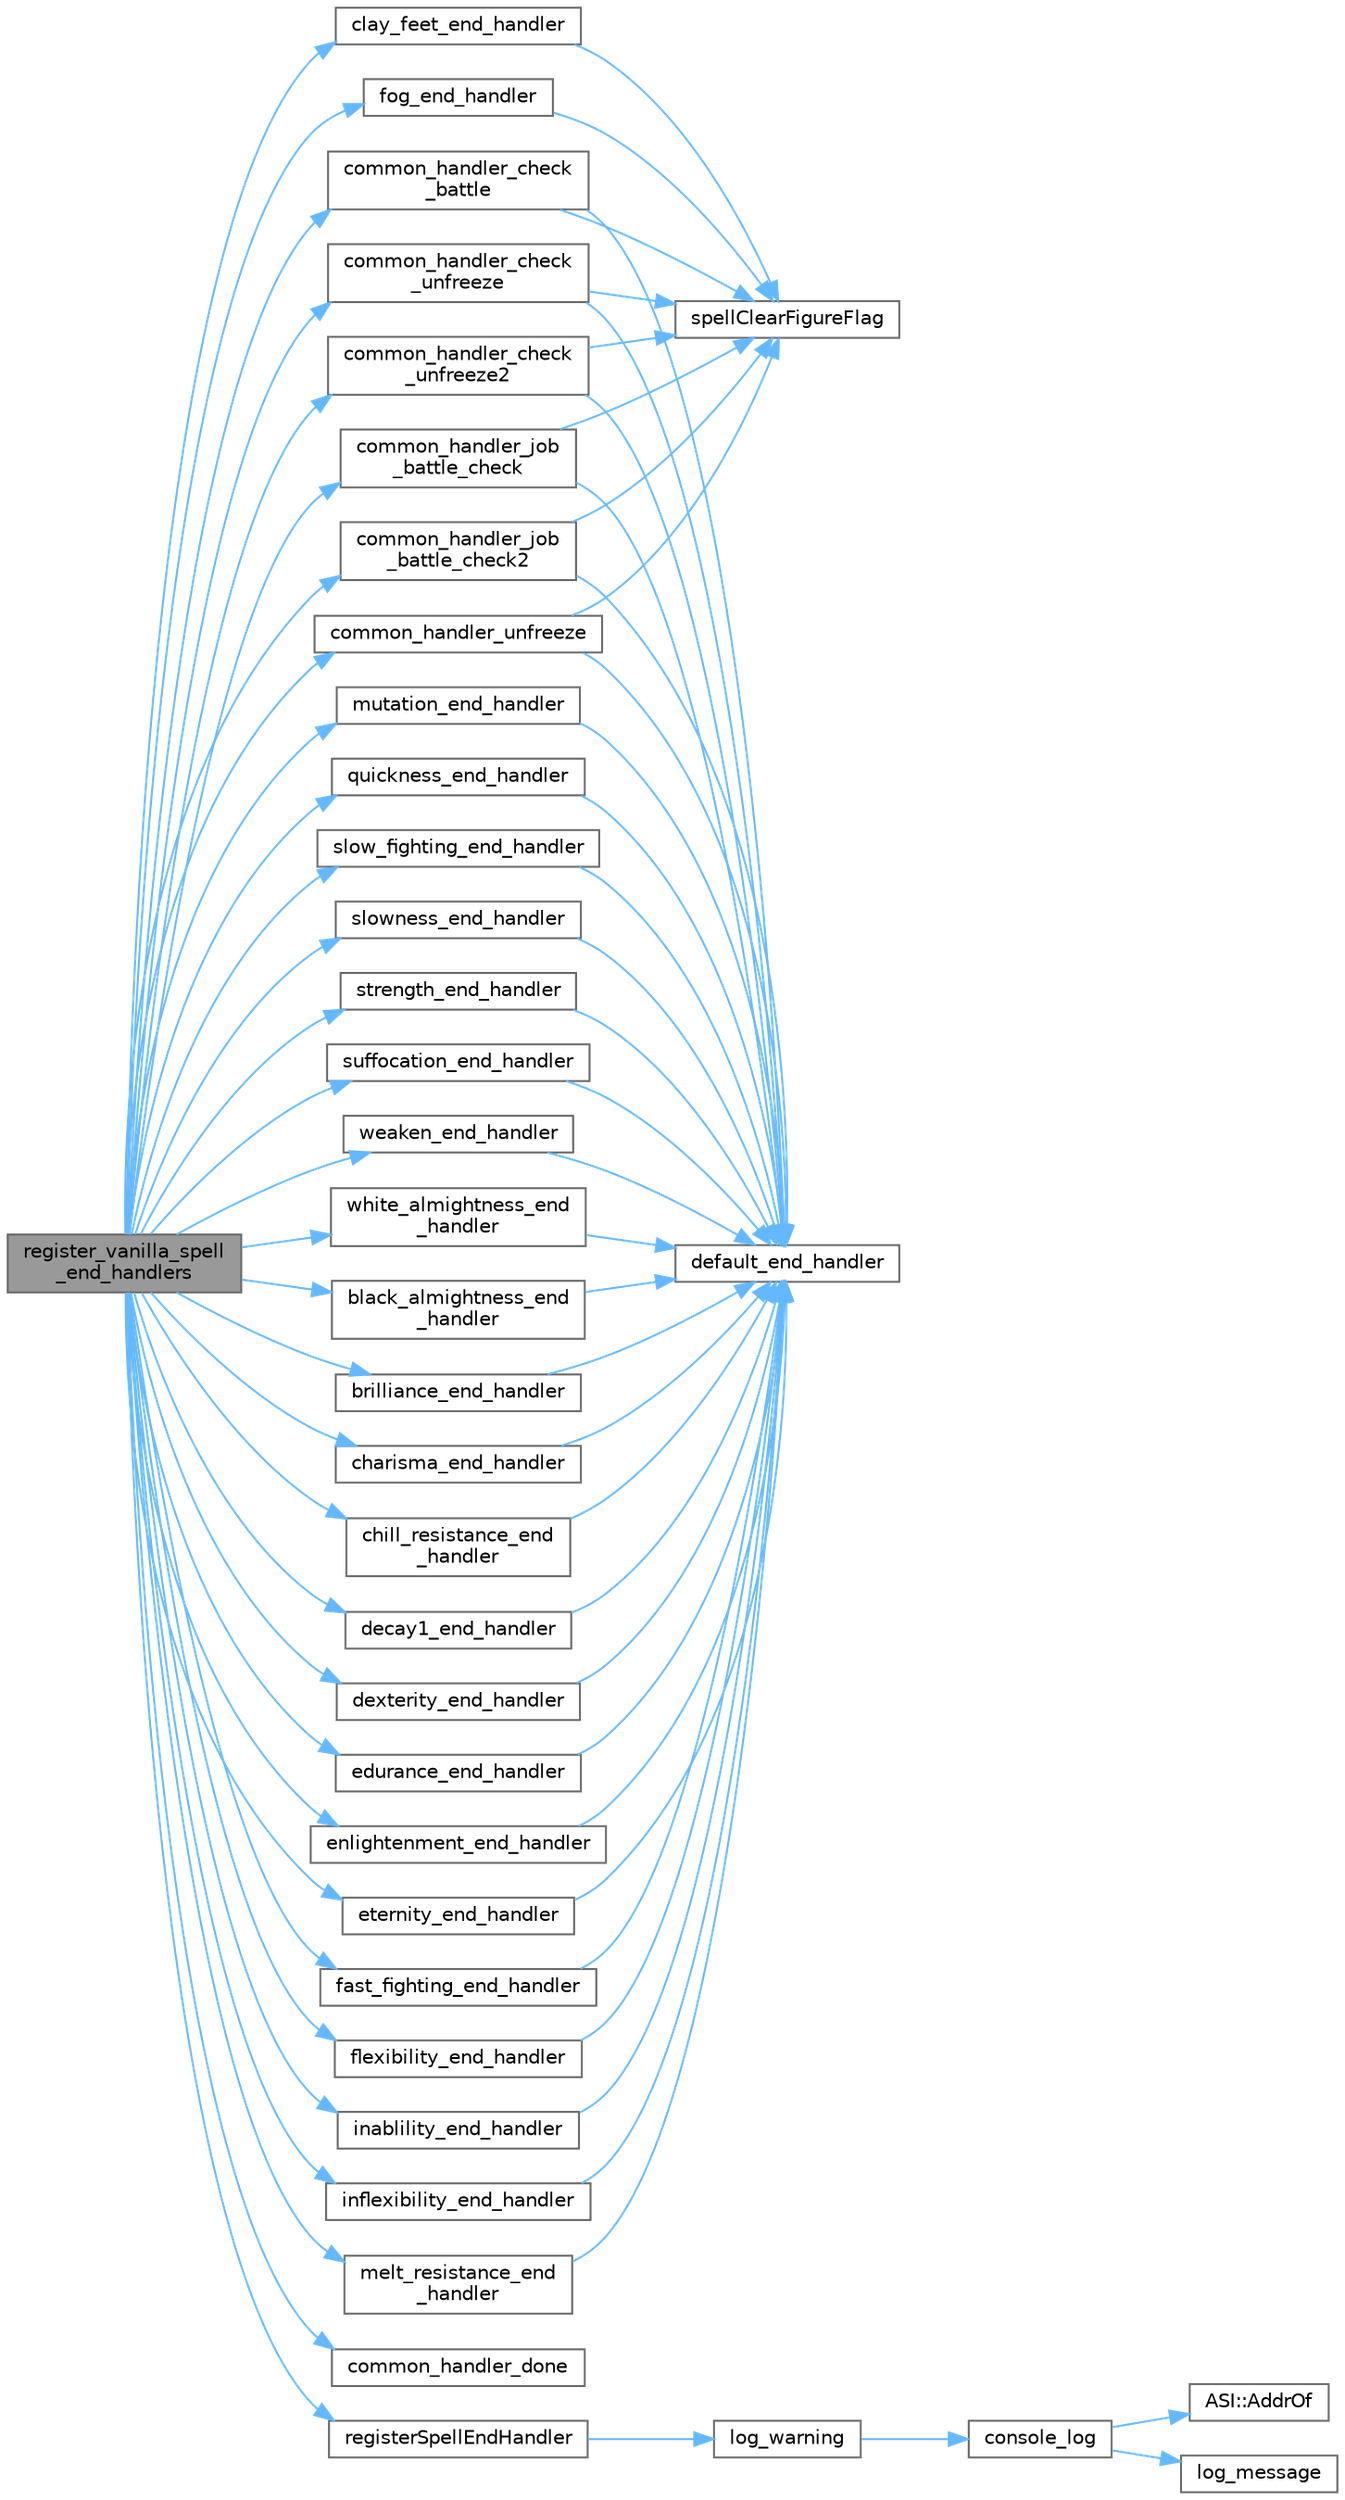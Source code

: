 digraph "register_vanilla_spell_end_handlers"
{
 // LATEX_PDF_SIZE
  bgcolor="transparent";
  edge [fontname=Helvetica,fontsize=10,labelfontname=Helvetica,labelfontsize=10];
  node [fontname=Helvetica,fontsize=10,shape=box,height=0.2,width=0.4];
  rankdir="LR";
  Node1 [id="Node000001",label="register_vanilla_spell\l_end_handlers",height=0.2,width=0.4,color="gray40", fillcolor="grey60", style="filled", fontcolor="black",tooltip=" "];
  Node1 -> Node2 [id="edge1_Node000001_Node000002",color="steelblue1",style="solid",tooltip=" "];
  Node2 [id="Node000002",label="black_almightness_end\l_handler",height=0.2,width=0.4,color="grey40", fillcolor="white", style="filled",URL="$sf__spellend__handlers_8cpp.html#a26a566dc3a5e22c8186e5bbaad61a80f",tooltip=" "];
  Node2 -> Node3 [id="edge2_Node000002_Node000003",color="steelblue1",style="solid",tooltip=" "];
  Node3 [id="Node000003",label="default_end_handler",height=0.2,width=0.4,color="grey40", fillcolor="white", style="filled",URL="$sf__spellend__handlers_8cpp.html#a5dd4d1f534e253763c0337b74321f20a",tooltip=" "];
  Node1 -> Node4 [id="edge3_Node000001_Node000004",color="steelblue1",style="solid",tooltip=" "];
  Node4 [id="Node000004",label="brilliance_end_handler",height=0.2,width=0.4,color="grey40", fillcolor="white", style="filled",URL="$sf__spellend__handlers_8cpp.html#aee33f0798222915352dc004958775753",tooltip=" "];
  Node4 -> Node3 [id="edge4_Node000004_Node000003",color="steelblue1",style="solid",tooltip=" "];
  Node1 -> Node5 [id="edge5_Node000001_Node000005",color="steelblue1",style="solid",tooltip=" "];
  Node5 [id="Node000005",label="charisma_end_handler",height=0.2,width=0.4,color="grey40", fillcolor="white", style="filled",URL="$sf__spellend__handlers_8cpp.html#ae07345469f3a87e5180992a375de8086",tooltip=" "];
  Node5 -> Node3 [id="edge6_Node000005_Node000003",color="steelblue1",style="solid",tooltip=" "];
  Node1 -> Node6 [id="edge7_Node000001_Node000006",color="steelblue1",style="solid",tooltip=" "];
  Node6 [id="Node000006",label="chill_resistance_end\l_handler",height=0.2,width=0.4,color="grey40", fillcolor="white", style="filled",URL="$sf__spellend__handlers_8cpp.html#a1f349a916664d3408ccae441f60f6b48",tooltip=" "];
  Node6 -> Node3 [id="edge8_Node000006_Node000003",color="steelblue1",style="solid",tooltip=" "];
  Node1 -> Node7 [id="edge9_Node000001_Node000007",color="steelblue1",style="solid",tooltip=" "];
  Node7 [id="Node000007",label="clay_feet_end_handler",height=0.2,width=0.4,color="grey40", fillcolor="white", style="filled",URL="$sf__spellend__handlers_8cpp.html#af91e7966d20a26478513a4b05dea7ae5",tooltip=" "];
  Node7 -> Node8 [id="edge10_Node000007_Node000008",color="steelblue1",style="solid",tooltip=" "];
  Node8 [id="Node000008",label="spellClearFigureFlag",height=0.2,width=0.4,color="grey40", fillcolor="white", style="filled",URL="$sf__wrappers_8c.html#ab97dc11635deb183cfe8b9dc8b2fc064",tooltip=" "];
  Node1 -> Node9 [id="edge11_Node000001_Node000009",color="steelblue1",style="solid",tooltip=" "];
  Node9 [id="Node000009",label="common_handler_check\l_battle",height=0.2,width=0.4,color="grey40", fillcolor="white", style="filled",URL="$sf__spellend__handlers_8cpp.html#a756982fcbfdafb94317150bbe1027d8a",tooltip=" "];
  Node9 -> Node3 [id="edge12_Node000009_Node000003",color="steelblue1",style="solid",tooltip=" "];
  Node9 -> Node8 [id="edge13_Node000009_Node000008",color="steelblue1",style="solid",tooltip=" "];
  Node1 -> Node10 [id="edge14_Node000001_Node000010",color="steelblue1",style="solid",tooltip=" "];
  Node10 [id="Node000010",label="common_handler_check\l_unfreeze",height=0.2,width=0.4,color="grey40", fillcolor="white", style="filled",URL="$sf__spellend__handlers_8cpp.html#af7686a13405650b81ee60ff347f5d122",tooltip=" "];
  Node10 -> Node3 [id="edge15_Node000010_Node000003",color="steelblue1",style="solid",tooltip=" "];
  Node10 -> Node8 [id="edge16_Node000010_Node000008",color="steelblue1",style="solid",tooltip=" "];
  Node1 -> Node11 [id="edge17_Node000001_Node000011",color="steelblue1",style="solid",tooltip=" "];
  Node11 [id="Node000011",label="common_handler_check\l_unfreeze2",height=0.2,width=0.4,color="grey40", fillcolor="white", style="filled",URL="$sf__spellend__handlers_8cpp.html#a7760844d25c228a163fc1e0760e06921",tooltip=" "];
  Node11 -> Node3 [id="edge18_Node000011_Node000003",color="steelblue1",style="solid",tooltip=" "];
  Node11 -> Node8 [id="edge19_Node000011_Node000008",color="steelblue1",style="solid",tooltip=" "];
  Node1 -> Node12 [id="edge20_Node000001_Node000012",color="steelblue1",style="solid",tooltip=" "];
  Node12 [id="Node000012",label="common_handler_done",height=0.2,width=0.4,color="grey40", fillcolor="white", style="filled",URL="$sf__spellend__handlers_8cpp.html#a10e09f12941a84fc1a7c413d3d689cf5",tooltip=" "];
  Node1 -> Node13 [id="edge21_Node000001_Node000013",color="steelblue1",style="solid",tooltip=" "];
  Node13 [id="Node000013",label="common_handler_job\l_battle_check",height=0.2,width=0.4,color="grey40", fillcolor="white", style="filled",URL="$sf__spellend__handlers_8cpp.html#afe6dd7dd7cca8d3178fb57b845c094cf",tooltip=" "];
  Node13 -> Node3 [id="edge22_Node000013_Node000003",color="steelblue1",style="solid",tooltip=" "];
  Node13 -> Node8 [id="edge23_Node000013_Node000008",color="steelblue1",style="solid",tooltip=" "];
  Node1 -> Node14 [id="edge24_Node000001_Node000014",color="steelblue1",style="solid",tooltip=" "];
  Node14 [id="Node000014",label="common_handler_job\l_battle_check2",height=0.2,width=0.4,color="grey40", fillcolor="white", style="filled",URL="$sf__spellend__handlers_8cpp.html#a7d3da4420b8323096fd8aae801f4e77e",tooltip=" "];
  Node14 -> Node3 [id="edge25_Node000014_Node000003",color="steelblue1",style="solid",tooltip=" "];
  Node14 -> Node8 [id="edge26_Node000014_Node000008",color="steelblue1",style="solid",tooltip=" "];
  Node1 -> Node15 [id="edge27_Node000001_Node000015",color="steelblue1",style="solid",tooltip=" "];
  Node15 [id="Node000015",label="common_handler_unfreeze",height=0.2,width=0.4,color="grey40", fillcolor="white", style="filled",URL="$sf__spellend__handlers_8cpp.html#a7f471aedee0c4544f43305cc6e8aace6",tooltip=" "];
  Node15 -> Node3 [id="edge28_Node000015_Node000003",color="steelblue1",style="solid",tooltip=" "];
  Node15 -> Node8 [id="edge29_Node000015_Node000008",color="steelblue1",style="solid",tooltip=" "];
  Node1 -> Node16 [id="edge30_Node000001_Node000016",color="steelblue1",style="solid",tooltip=" "];
  Node16 [id="Node000016",label="decay1_end_handler",height=0.2,width=0.4,color="grey40", fillcolor="white", style="filled",URL="$sf__spellend__handlers_8cpp.html#adba10e3389fe587d4d80162d071020db",tooltip=" "];
  Node16 -> Node3 [id="edge31_Node000016_Node000003",color="steelblue1",style="solid",tooltip=" "];
  Node1 -> Node17 [id="edge32_Node000001_Node000017",color="steelblue1",style="solid",tooltip=" "];
  Node17 [id="Node000017",label="dexterity_end_handler",height=0.2,width=0.4,color="grey40", fillcolor="white", style="filled",URL="$sf__spellend__handlers_8cpp.html#a4345ba8d410f1aa0a93213aca21e7d42",tooltip=" "];
  Node17 -> Node3 [id="edge33_Node000017_Node000003",color="steelblue1",style="solid",tooltip=" "];
  Node1 -> Node18 [id="edge34_Node000001_Node000018",color="steelblue1",style="solid",tooltip=" "];
  Node18 [id="Node000018",label="edurance_end_handler",height=0.2,width=0.4,color="grey40", fillcolor="white", style="filled",URL="$sf__spellend__handlers_8cpp.html#a278ed3d012f0c9c0a638c246c2130b7f",tooltip=" "];
  Node18 -> Node3 [id="edge35_Node000018_Node000003",color="steelblue1",style="solid",tooltip=" "];
  Node1 -> Node19 [id="edge36_Node000001_Node000019",color="steelblue1",style="solid",tooltip=" "];
  Node19 [id="Node000019",label="enlightenment_end_handler",height=0.2,width=0.4,color="grey40", fillcolor="white", style="filled",URL="$sf__spellend__handlers_8cpp.html#abc04a091df721f80b9263b827935091c",tooltip=" "];
  Node19 -> Node3 [id="edge37_Node000019_Node000003",color="steelblue1",style="solid",tooltip=" "];
  Node1 -> Node20 [id="edge38_Node000001_Node000020",color="steelblue1",style="solid",tooltip=" "];
  Node20 [id="Node000020",label="eternity_end_handler",height=0.2,width=0.4,color="grey40", fillcolor="white", style="filled",URL="$sf__spellend__handlers_8cpp.html#a3e5402b16d1acdecbbd759002dba9751",tooltip=" "];
  Node20 -> Node3 [id="edge39_Node000020_Node000003",color="steelblue1",style="solid",tooltip=" "];
  Node1 -> Node21 [id="edge40_Node000001_Node000021",color="steelblue1",style="solid",tooltip=" "];
  Node21 [id="Node000021",label="fast_fighting_end_handler",height=0.2,width=0.4,color="grey40", fillcolor="white", style="filled",URL="$sf__spellend__handlers_8cpp.html#a3b3c6f544d7a042369b6e44a1ff8af23",tooltip=" "];
  Node21 -> Node3 [id="edge41_Node000021_Node000003",color="steelblue1",style="solid",tooltip=" "];
  Node1 -> Node22 [id="edge42_Node000001_Node000022",color="steelblue1",style="solid",tooltip=" "];
  Node22 [id="Node000022",label="flexibility_end_handler",height=0.2,width=0.4,color="grey40", fillcolor="white", style="filled",URL="$sf__spellend__handlers_8cpp.html#afa788126c4c64eb2faca23e66e5a8846",tooltip=" "];
  Node22 -> Node3 [id="edge43_Node000022_Node000003",color="steelblue1",style="solid",tooltip=" "];
  Node1 -> Node23 [id="edge44_Node000001_Node000023",color="steelblue1",style="solid",tooltip=" "];
  Node23 [id="Node000023",label="fog_end_handler",height=0.2,width=0.4,color="grey40", fillcolor="white", style="filled",URL="$sf__spellend__handlers_8cpp.html#ac49f1ef442c1292d15b81a1739aafac1",tooltip=" "];
  Node23 -> Node8 [id="edge45_Node000023_Node000008",color="steelblue1",style="solid",tooltip=" "];
  Node1 -> Node24 [id="edge46_Node000001_Node000024",color="steelblue1",style="solid",tooltip=" "];
  Node24 [id="Node000024",label="inablility_end_handler",height=0.2,width=0.4,color="grey40", fillcolor="white", style="filled",URL="$sf__spellend__handlers_8cpp.html#a0b875b07df387a3e1cdcbd673a59bd0b",tooltip=" "];
  Node24 -> Node3 [id="edge47_Node000024_Node000003",color="steelblue1",style="solid",tooltip=" "];
  Node1 -> Node25 [id="edge48_Node000001_Node000025",color="steelblue1",style="solid",tooltip=" "];
  Node25 [id="Node000025",label="inflexibility_end_handler",height=0.2,width=0.4,color="grey40", fillcolor="white", style="filled",URL="$sf__spellend__handlers_8cpp.html#ad6d1a82c91f7eb63fb269566591b9c88",tooltip=" "];
  Node25 -> Node3 [id="edge49_Node000025_Node000003",color="steelblue1",style="solid",tooltip=" "];
  Node1 -> Node26 [id="edge50_Node000001_Node000026",color="steelblue1",style="solid",tooltip=" "];
  Node26 [id="Node000026",label="melt_resistance_end\l_handler",height=0.2,width=0.4,color="grey40", fillcolor="white", style="filled",URL="$sf__spellend__handlers_8cpp.html#a2323bd07997119fbd05ed7f06a8bd563",tooltip=" "];
  Node26 -> Node3 [id="edge51_Node000026_Node000003",color="steelblue1",style="solid",tooltip=" "];
  Node1 -> Node27 [id="edge52_Node000001_Node000027",color="steelblue1",style="solid",tooltip=" "];
  Node27 [id="Node000027",label="mutation_end_handler",height=0.2,width=0.4,color="grey40", fillcolor="white", style="filled",URL="$sf__spellend__handlers_8cpp.html#a56bb274e0a4e1ac40e3988e5b57f7db6",tooltip=" "];
  Node27 -> Node3 [id="edge53_Node000027_Node000003",color="steelblue1",style="solid",tooltip=" "];
  Node1 -> Node28 [id="edge54_Node000001_Node000028",color="steelblue1",style="solid",tooltip=" "];
  Node28 [id="Node000028",label="quickness_end_handler",height=0.2,width=0.4,color="grey40", fillcolor="white", style="filled",URL="$sf__spellend__handlers_8cpp.html#aefec0c75074c7d44565bf14300ad3117",tooltip=" "];
  Node28 -> Node3 [id="edge55_Node000028_Node000003",color="steelblue1",style="solid",tooltip=" "];
  Node1 -> Node29 [id="edge56_Node000001_Node000029",color="steelblue1",style="solid",tooltip=" "];
  Node29 [id="Node000029",label="registerSpellEndHandler",height=0.2,width=0.4,color="grey40", fillcolor="white", style="filled",URL="$sf__spellend__registry_8cpp.html#a7ecd2b950e4a9c4d0e87f8e9f18f81a6",tooltip=" "];
  Node29 -> Node30 [id="edge57_Node000029_Node000030",color="steelblue1",style="solid",tooltip=" "];
  Node30 [id="Node000030",label="log_warning",height=0.2,width=0.4,color="grey40", fillcolor="white", style="filled",URL="$sf__wrappers_8c.html#a825433b084e07dce191049d45ecdde2a",tooltip=" "];
  Node30 -> Node31 [id="edge58_Node000030_Node000031",color="steelblue1",style="solid",tooltip=" "];
  Node31 [id="Node000031",label="console_log",height=0.2,width=0.4,color="grey40", fillcolor="white", style="filled",URL="$sf__console__hook_8c.html#af6b694e632c7b92e802468161b511edf",tooltip=" "];
  Node31 -> Node32 [id="edge59_Node000031_Node000032",color="steelblue1",style="solid",tooltip=" "];
  Node32 [id="Node000032",label="ASI::AddrOf",height=0.2,width=0.4,color="grey40", fillcolor="white", style="filled",URL="$namespace_a_s_i.html#a05ca5acefdcb7e955f472b60e5511a1a",tooltip="returns \"real\" virtual address of given memory offset"];
  Node31 -> Node33 [id="edge60_Node000031_Node000033",color="steelblue1",style="solid",tooltip=" "];
  Node33 [id="Node000033",label="log_message",height=0.2,width=0.4,color="grey40", fillcolor="white", style="filled",URL="$sf__wrappers_8c.html#ac5c95c4eeefbc3d135cafe996908b639",tooltip=" "];
  Node1 -> Node34 [id="edge61_Node000001_Node000034",color="steelblue1",style="solid",tooltip=" "];
  Node34 [id="Node000034",label="slow_fighting_end_handler",height=0.2,width=0.4,color="grey40", fillcolor="white", style="filled",URL="$sf__spellend__handlers_8cpp.html#af7c69b976010aa57c585307f83820ac3",tooltip=" "];
  Node34 -> Node3 [id="edge62_Node000034_Node000003",color="steelblue1",style="solid",tooltip=" "];
  Node1 -> Node35 [id="edge63_Node000001_Node000035",color="steelblue1",style="solid",tooltip=" "];
  Node35 [id="Node000035",label="slowness_end_handler",height=0.2,width=0.4,color="grey40", fillcolor="white", style="filled",URL="$sf__spellend__handlers_8cpp.html#af8d6294f900c497f241d972dadf992a9",tooltip=" "];
  Node35 -> Node3 [id="edge64_Node000035_Node000003",color="steelblue1",style="solid",tooltip=" "];
  Node1 -> Node36 [id="edge65_Node000001_Node000036",color="steelblue1",style="solid",tooltip=" "];
  Node36 [id="Node000036",label="strength_end_handler",height=0.2,width=0.4,color="grey40", fillcolor="white", style="filled",URL="$sf__spellend__handlers_8cpp.html#a97bee3f0803f282e8b11ccf99f829894",tooltip=" "];
  Node36 -> Node3 [id="edge66_Node000036_Node000003",color="steelblue1",style="solid",tooltip=" "];
  Node1 -> Node37 [id="edge67_Node000001_Node000037",color="steelblue1",style="solid",tooltip=" "];
  Node37 [id="Node000037",label="suffocation_end_handler",height=0.2,width=0.4,color="grey40", fillcolor="white", style="filled",URL="$sf__spellend__handlers_8cpp.html#aee3080de461313b4aff45c2389ad676a",tooltip=" "];
  Node37 -> Node3 [id="edge68_Node000037_Node000003",color="steelblue1",style="solid",tooltip=" "];
  Node1 -> Node38 [id="edge69_Node000001_Node000038",color="steelblue1",style="solid",tooltip=" "];
  Node38 [id="Node000038",label="weaken_end_handler",height=0.2,width=0.4,color="grey40", fillcolor="white", style="filled",URL="$sf__spellend__handlers_8cpp.html#ab1ae5b0cd0093ac568ddf44528788d41",tooltip=" "];
  Node38 -> Node3 [id="edge70_Node000038_Node000003",color="steelblue1",style="solid",tooltip=" "];
  Node1 -> Node39 [id="edge71_Node000001_Node000039",color="steelblue1",style="solid",tooltip=" "];
  Node39 [id="Node000039",label="white_almightness_end\l_handler",height=0.2,width=0.4,color="grey40", fillcolor="white", style="filled",URL="$sf__spellend__handlers_8cpp.html#a5ce7a6429668f1548a21eed0bc0558f7",tooltip=" "];
  Node39 -> Node3 [id="edge72_Node000039_Node000003",color="steelblue1",style="solid",tooltip=" "];
}
